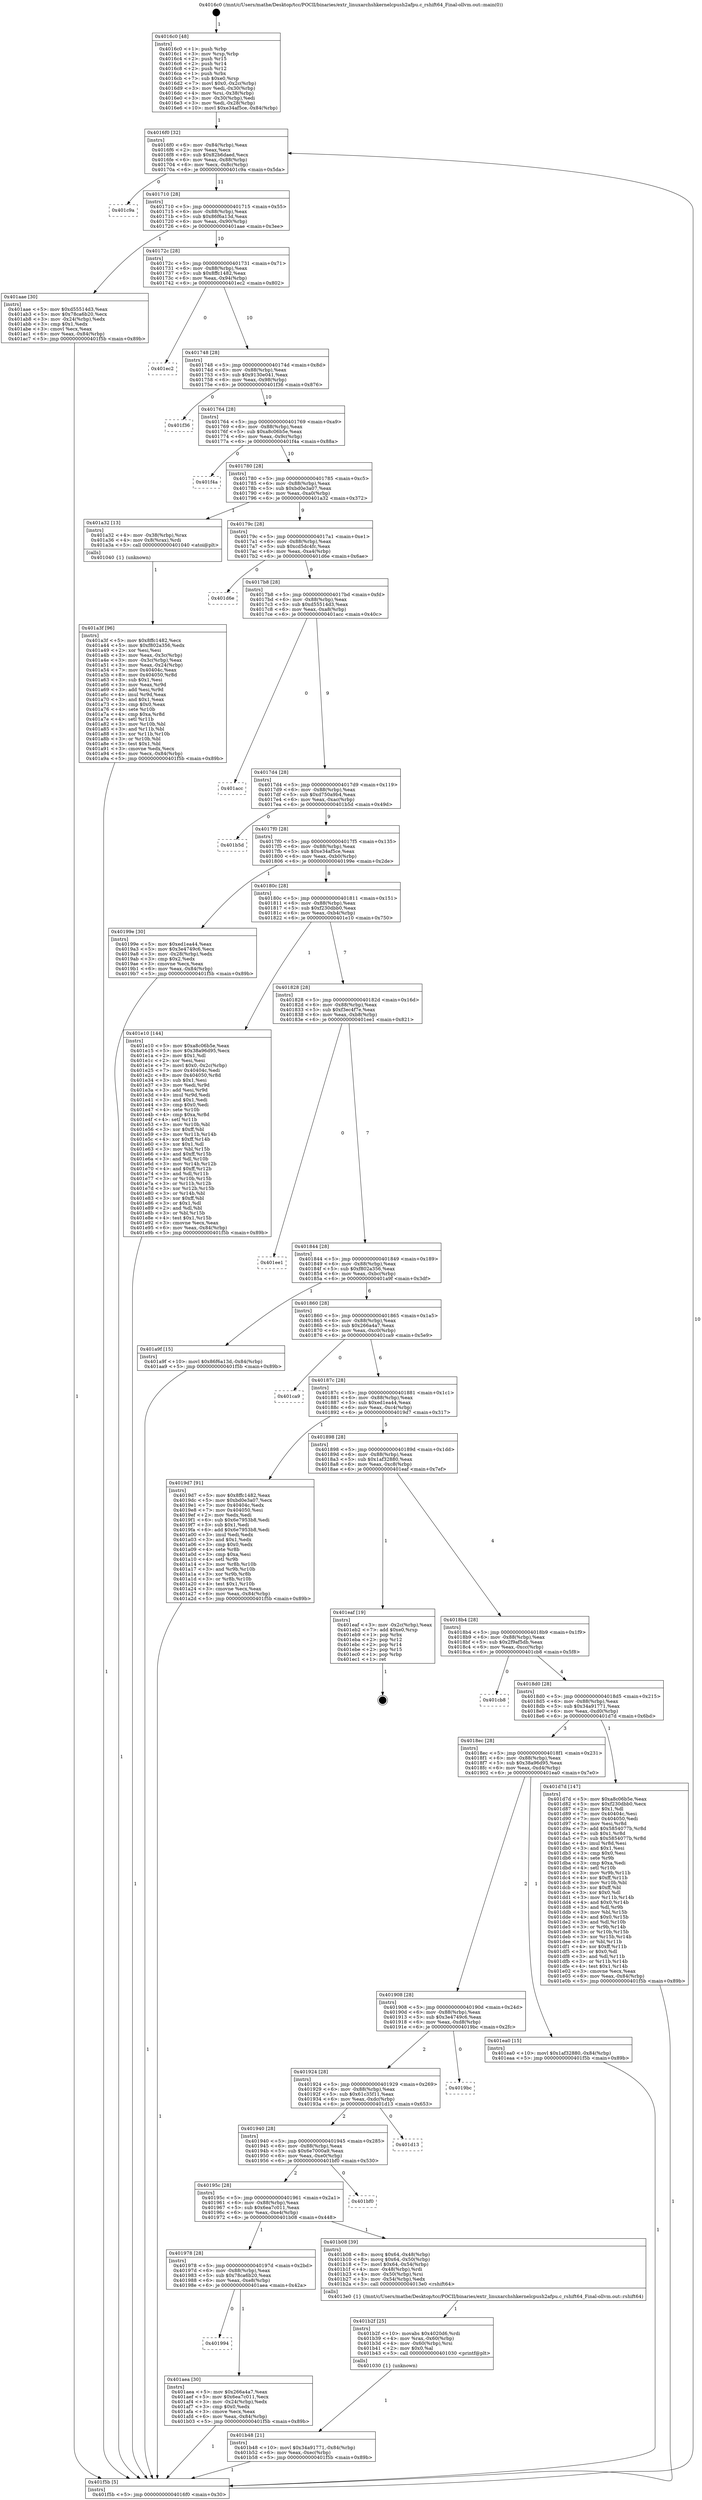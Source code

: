digraph "0x4016c0" {
  label = "0x4016c0 (/mnt/c/Users/mathe/Desktop/tcc/POCII/binaries/extr_linuxarchshkernelcpush2afpu.c_rshift64_Final-ollvm.out::main(0))"
  labelloc = "t"
  node[shape=record]

  Entry [label="",width=0.3,height=0.3,shape=circle,fillcolor=black,style=filled]
  "0x4016f0" [label="{
     0x4016f0 [32]\l
     | [instrs]\l
     &nbsp;&nbsp;0x4016f0 \<+6\>: mov -0x84(%rbp),%eax\l
     &nbsp;&nbsp;0x4016f6 \<+2\>: mov %eax,%ecx\l
     &nbsp;&nbsp;0x4016f8 \<+6\>: sub $0x82b6daed,%ecx\l
     &nbsp;&nbsp;0x4016fe \<+6\>: mov %eax,-0x88(%rbp)\l
     &nbsp;&nbsp;0x401704 \<+6\>: mov %ecx,-0x8c(%rbp)\l
     &nbsp;&nbsp;0x40170a \<+6\>: je 0000000000401c9a \<main+0x5da\>\l
  }"]
  "0x401c9a" [label="{
     0x401c9a\l
  }", style=dashed]
  "0x401710" [label="{
     0x401710 [28]\l
     | [instrs]\l
     &nbsp;&nbsp;0x401710 \<+5\>: jmp 0000000000401715 \<main+0x55\>\l
     &nbsp;&nbsp;0x401715 \<+6\>: mov -0x88(%rbp),%eax\l
     &nbsp;&nbsp;0x40171b \<+5\>: sub $0x86f6a13d,%eax\l
     &nbsp;&nbsp;0x401720 \<+6\>: mov %eax,-0x90(%rbp)\l
     &nbsp;&nbsp;0x401726 \<+6\>: je 0000000000401aae \<main+0x3ee\>\l
  }"]
  Exit [label="",width=0.3,height=0.3,shape=circle,fillcolor=black,style=filled,peripheries=2]
  "0x401aae" [label="{
     0x401aae [30]\l
     | [instrs]\l
     &nbsp;&nbsp;0x401aae \<+5\>: mov $0xd55514d3,%eax\l
     &nbsp;&nbsp;0x401ab3 \<+5\>: mov $0x78ca6b20,%ecx\l
     &nbsp;&nbsp;0x401ab8 \<+3\>: mov -0x24(%rbp),%edx\l
     &nbsp;&nbsp;0x401abb \<+3\>: cmp $0x1,%edx\l
     &nbsp;&nbsp;0x401abe \<+3\>: cmovl %ecx,%eax\l
     &nbsp;&nbsp;0x401ac1 \<+6\>: mov %eax,-0x84(%rbp)\l
     &nbsp;&nbsp;0x401ac7 \<+5\>: jmp 0000000000401f5b \<main+0x89b\>\l
  }"]
  "0x40172c" [label="{
     0x40172c [28]\l
     | [instrs]\l
     &nbsp;&nbsp;0x40172c \<+5\>: jmp 0000000000401731 \<main+0x71\>\l
     &nbsp;&nbsp;0x401731 \<+6\>: mov -0x88(%rbp),%eax\l
     &nbsp;&nbsp;0x401737 \<+5\>: sub $0x8ffc1482,%eax\l
     &nbsp;&nbsp;0x40173c \<+6\>: mov %eax,-0x94(%rbp)\l
     &nbsp;&nbsp;0x401742 \<+6\>: je 0000000000401ec2 \<main+0x802\>\l
  }"]
  "0x401b48" [label="{
     0x401b48 [21]\l
     | [instrs]\l
     &nbsp;&nbsp;0x401b48 \<+10\>: movl $0x34a91771,-0x84(%rbp)\l
     &nbsp;&nbsp;0x401b52 \<+6\>: mov %eax,-0xec(%rbp)\l
     &nbsp;&nbsp;0x401b58 \<+5\>: jmp 0000000000401f5b \<main+0x89b\>\l
  }"]
  "0x401ec2" [label="{
     0x401ec2\l
  }", style=dashed]
  "0x401748" [label="{
     0x401748 [28]\l
     | [instrs]\l
     &nbsp;&nbsp;0x401748 \<+5\>: jmp 000000000040174d \<main+0x8d\>\l
     &nbsp;&nbsp;0x40174d \<+6\>: mov -0x88(%rbp),%eax\l
     &nbsp;&nbsp;0x401753 \<+5\>: sub $0x9130e041,%eax\l
     &nbsp;&nbsp;0x401758 \<+6\>: mov %eax,-0x98(%rbp)\l
     &nbsp;&nbsp;0x40175e \<+6\>: je 0000000000401f36 \<main+0x876\>\l
  }"]
  "0x401b2f" [label="{
     0x401b2f [25]\l
     | [instrs]\l
     &nbsp;&nbsp;0x401b2f \<+10\>: movabs $0x4020d6,%rdi\l
     &nbsp;&nbsp;0x401b39 \<+4\>: mov %rax,-0x60(%rbp)\l
     &nbsp;&nbsp;0x401b3d \<+4\>: mov -0x60(%rbp),%rsi\l
     &nbsp;&nbsp;0x401b41 \<+2\>: mov $0x0,%al\l
     &nbsp;&nbsp;0x401b43 \<+5\>: call 0000000000401030 \<printf@plt\>\l
     | [calls]\l
     &nbsp;&nbsp;0x401030 \{1\} (unknown)\l
  }"]
  "0x401f36" [label="{
     0x401f36\l
  }", style=dashed]
  "0x401764" [label="{
     0x401764 [28]\l
     | [instrs]\l
     &nbsp;&nbsp;0x401764 \<+5\>: jmp 0000000000401769 \<main+0xa9\>\l
     &nbsp;&nbsp;0x401769 \<+6\>: mov -0x88(%rbp),%eax\l
     &nbsp;&nbsp;0x40176f \<+5\>: sub $0xa8c06b5e,%eax\l
     &nbsp;&nbsp;0x401774 \<+6\>: mov %eax,-0x9c(%rbp)\l
     &nbsp;&nbsp;0x40177a \<+6\>: je 0000000000401f4a \<main+0x88a\>\l
  }"]
  "0x401994" [label="{
     0x401994\l
  }", style=dashed]
  "0x401f4a" [label="{
     0x401f4a\l
  }", style=dashed]
  "0x401780" [label="{
     0x401780 [28]\l
     | [instrs]\l
     &nbsp;&nbsp;0x401780 \<+5\>: jmp 0000000000401785 \<main+0xc5\>\l
     &nbsp;&nbsp;0x401785 \<+6\>: mov -0x88(%rbp),%eax\l
     &nbsp;&nbsp;0x40178b \<+5\>: sub $0xbd0e3a07,%eax\l
     &nbsp;&nbsp;0x401790 \<+6\>: mov %eax,-0xa0(%rbp)\l
     &nbsp;&nbsp;0x401796 \<+6\>: je 0000000000401a32 \<main+0x372\>\l
  }"]
  "0x401aea" [label="{
     0x401aea [30]\l
     | [instrs]\l
     &nbsp;&nbsp;0x401aea \<+5\>: mov $0x266a4a7,%eax\l
     &nbsp;&nbsp;0x401aef \<+5\>: mov $0x6ea7c011,%ecx\l
     &nbsp;&nbsp;0x401af4 \<+3\>: mov -0x24(%rbp),%edx\l
     &nbsp;&nbsp;0x401af7 \<+3\>: cmp $0x0,%edx\l
     &nbsp;&nbsp;0x401afa \<+3\>: cmove %ecx,%eax\l
     &nbsp;&nbsp;0x401afd \<+6\>: mov %eax,-0x84(%rbp)\l
     &nbsp;&nbsp;0x401b03 \<+5\>: jmp 0000000000401f5b \<main+0x89b\>\l
  }"]
  "0x401a32" [label="{
     0x401a32 [13]\l
     | [instrs]\l
     &nbsp;&nbsp;0x401a32 \<+4\>: mov -0x38(%rbp),%rax\l
     &nbsp;&nbsp;0x401a36 \<+4\>: mov 0x8(%rax),%rdi\l
     &nbsp;&nbsp;0x401a3a \<+5\>: call 0000000000401040 \<atoi@plt\>\l
     | [calls]\l
     &nbsp;&nbsp;0x401040 \{1\} (unknown)\l
  }"]
  "0x40179c" [label="{
     0x40179c [28]\l
     | [instrs]\l
     &nbsp;&nbsp;0x40179c \<+5\>: jmp 00000000004017a1 \<main+0xe1\>\l
     &nbsp;&nbsp;0x4017a1 \<+6\>: mov -0x88(%rbp),%eax\l
     &nbsp;&nbsp;0x4017a7 \<+5\>: sub $0xcd5dc4fc,%eax\l
     &nbsp;&nbsp;0x4017ac \<+6\>: mov %eax,-0xa4(%rbp)\l
     &nbsp;&nbsp;0x4017b2 \<+6\>: je 0000000000401d6e \<main+0x6ae\>\l
  }"]
  "0x401978" [label="{
     0x401978 [28]\l
     | [instrs]\l
     &nbsp;&nbsp;0x401978 \<+5\>: jmp 000000000040197d \<main+0x2bd\>\l
     &nbsp;&nbsp;0x40197d \<+6\>: mov -0x88(%rbp),%eax\l
     &nbsp;&nbsp;0x401983 \<+5\>: sub $0x78ca6b20,%eax\l
     &nbsp;&nbsp;0x401988 \<+6\>: mov %eax,-0xe8(%rbp)\l
     &nbsp;&nbsp;0x40198e \<+6\>: je 0000000000401aea \<main+0x42a\>\l
  }"]
  "0x401d6e" [label="{
     0x401d6e\l
  }", style=dashed]
  "0x4017b8" [label="{
     0x4017b8 [28]\l
     | [instrs]\l
     &nbsp;&nbsp;0x4017b8 \<+5\>: jmp 00000000004017bd \<main+0xfd\>\l
     &nbsp;&nbsp;0x4017bd \<+6\>: mov -0x88(%rbp),%eax\l
     &nbsp;&nbsp;0x4017c3 \<+5\>: sub $0xd55514d3,%eax\l
     &nbsp;&nbsp;0x4017c8 \<+6\>: mov %eax,-0xa8(%rbp)\l
     &nbsp;&nbsp;0x4017ce \<+6\>: je 0000000000401acc \<main+0x40c\>\l
  }"]
  "0x401b08" [label="{
     0x401b08 [39]\l
     | [instrs]\l
     &nbsp;&nbsp;0x401b08 \<+8\>: movq $0x64,-0x48(%rbp)\l
     &nbsp;&nbsp;0x401b10 \<+8\>: movq $0x64,-0x50(%rbp)\l
     &nbsp;&nbsp;0x401b18 \<+7\>: movl $0x64,-0x54(%rbp)\l
     &nbsp;&nbsp;0x401b1f \<+4\>: mov -0x48(%rbp),%rdi\l
     &nbsp;&nbsp;0x401b23 \<+4\>: mov -0x50(%rbp),%rsi\l
     &nbsp;&nbsp;0x401b27 \<+3\>: mov -0x54(%rbp),%edx\l
     &nbsp;&nbsp;0x401b2a \<+5\>: call 00000000004013e0 \<rshift64\>\l
     | [calls]\l
     &nbsp;&nbsp;0x4013e0 \{1\} (/mnt/c/Users/mathe/Desktop/tcc/POCII/binaries/extr_linuxarchshkernelcpush2afpu.c_rshift64_Final-ollvm.out::rshift64)\l
  }"]
  "0x401acc" [label="{
     0x401acc\l
  }", style=dashed]
  "0x4017d4" [label="{
     0x4017d4 [28]\l
     | [instrs]\l
     &nbsp;&nbsp;0x4017d4 \<+5\>: jmp 00000000004017d9 \<main+0x119\>\l
     &nbsp;&nbsp;0x4017d9 \<+6\>: mov -0x88(%rbp),%eax\l
     &nbsp;&nbsp;0x4017df \<+5\>: sub $0xd750a9b4,%eax\l
     &nbsp;&nbsp;0x4017e4 \<+6\>: mov %eax,-0xac(%rbp)\l
     &nbsp;&nbsp;0x4017ea \<+6\>: je 0000000000401b5d \<main+0x49d\>\l
  }"]
  "0x40195c" [label="{
     0x40195c [28]\l
     | [instrs]\l
     &nbsp;&nbsp;0x40195c \<+5\>: jmp 0000000000401961 \<main+0x2a1\>\l
     &nbsp;&nbsp;0x401961 \<+6\>: mov -0x88(%rbp),%eax\l
     &nbsp;&nbsp;0x401967 \<+5\>: sub $0x6ea7c011,%eax\l
     &nbsp;&nbsp;0x40196c \<+6\>: mov %eax,-0xe4(%rbp)\l
     &nbsp;&nbsp;0x401972 \<+6\>: je 0000000000401b08 \<main+0x448\>\l
  }"]
  "0x401b5d" [label="{
     0x401b5d\l
  }", style=dashed]
  "0x4017f0" [label="{
     0x4017f0 [28]\l
     | [instrs]\l
     &nbsp;&nbsp;0x4017f0 \<+5\>: jmp 00000000004017f5 \<main+0x135\>\l
     &nbsp;&nbsp;0x4017f5 \<+6\>: mov -0x88(%rbp),%eax\l
     &nbsp;&nbsp;0x4017fb \<+5\>: sub $0xe34af5ce,%eax\l
     &nbsp;&nbsp;0x401800 \<+6\>: mov %eax,-0xb0(%rbp)\l
     &nbsp;&nbsp;0x401806 \<+6\>: je 000000000040199e \<main+0x2de\>\l
  }"]
  "0x401bf0" [label="{
     0x401bf0\l
  }", style=dashed]
  "0x40199e" [label="{
     0x40199e [30]\l
     | [instrs]\l
     &nbsp;&nbsp;0x40199e \<+5\>: mov $0xed1ea44,%eax\l
     &nbsp;&nbsp;0x4019a3 \<+5\>: mov $0x3e4749c6,%ecx\l
     &nbsp;&nbsp;0x4019a8 \<+3\>: mov -0x28(%rbp),%edx\l
     &nbsp;&nbsp;0x4019ab \<+3\>: cmp $0x2,%edx\l
     &nbsp;&nbsp;0x4019ae \<+3\>: cmovne %ecx,%eax\l
     &nbsp;&nbsp;0x4019b1 \<+6\>: mov %eax,-0x84(%rbp)\l
     &nbsp;&nbsp;0x4019b7 \<+5\>: jmp 0000000000401f5b \<main+0x89b\>\l
  }"]
  "0x40180c" [label="{
     0x40180c [28]\l
     | [instrs]\l
     &nbsp;&nbsp;0x40180c \<+5\>: jmp 0000000000401811 \<main+0x151\>\l
     &nbsp;&nbsp;0x401811 \<+6\>: mov -0x88(%rbp),%eax\l
     &nbsp;&nbsp;0x401817 \<+5\>: sub $0xf230dbb0,%eax\l
     &nbsp;&nbsp;0x40181c \<+6\>: mov %eax,-0xb4(%rbp)\l
     &nbsp;&nbsp;0x401822 \<+6\>: je 0000000000401e10 \<main+0x750\>\l
  }"]
  "0x401f5b" [label="{
     0x401f5b [5]\l
     | [instrs]\l
     &nbsp;&nbsp;0x401f5b \<+5\>: jmp 00000000004016f0 \<main+0x30\>\l
  }"]
  "0x4016c0" [label="{
     0x4016c0 [48]\l
     | [instrs]\l
     &nbsp;&nbsp;0x4016c0 \<+1\>: push %rbp\l
     &nbsp;&nbsp;0x4016c1 \<+3\>: mov %rsp,%rbp\l
     &nbsp;&nbsp;0x4016c4 \<+2\>: push %r15\l
     &nbsp;&nbsp;0x4016c6 \<+2\>: push %r14\l
     &nbsp;&nbsp;0x4016c8 \<+2\>: push %r12\l
     &nbsp;&nbsp;0x4016ca \<+1\>: push %rbx\l
     &nbsp;&nbsp;0x4016cb \<+7\>: sub $0xe0,%rsp\l
     &nbsp;&nbsp;0x4016d2 \<+7\>: movl $0x0,-0x2c(%rbp)\l
     &nbsp;&nbsp;0x4016d9 \<+3\>: mov %edi,-0x30(%rbp)\l
     &nbsp;&nbsp;0x4016dc \<+4\>: mov %rsi,-0x38(%rbp)\l
     &nbsp;&nbsp;0x4016e0 \<+3\>: mov -0x30(%rbp),%edi\l
     &nbsp;&nbsp;0x4016e3 \<+3\>: mov %edi,-0x28(%rbp)\l
     &nbsp;&nbsp;0x4016e6 \<+10\>: movl $0xe34af5ce,-0x84(%rbp)\l
  }"]
  "0x401940" [label="{
     0x401940 [28]\l
     | [instrs]\l
     &nbsp;&nbsp;0x401940 \<+5\>: jmp 0000000000401945 \<main+0x285\>\l
     &nbsp;&nbsp;0x401945 \<+6\>: mov -0x88(%rbp),%eax\l
     &nbsp;&nbsp;0x40194b \<+5\>: sub $0x6e7000a9,%eax\l
     &nbsp;&nbsp;0x401950 \<+6\>: mov %eax,-0xe0(%rbp)\l
     &nbsp;&nbsp;0x401956 \<+6\>: je 0000000000401bf0 \<main+0x530\>\l
  }"]
  "0x401e10" [label="{
     0x401e10 [144]\l
     | [instrs]\l
     &nbsp;&nbsp;0x401e10 \<+5\>: mov $0xa8c06b5e,%eax\l
     &nbsp;&nbsp;0x401e15 \<+5\>: mov $0x38a96d95,%ecx\l
     &nbsp;&nbsp;0x401e1a \<+2\>: mov $0x1,%dl\l
     &nbsp;&nbsp;0x401e1c \<+2\>: xor %esi,%esi\l
     &nbsp;&nbsp;0x401e1e \<+7\>: movl $0x0,-0x2c(%rbp)\l
     &nbsp;&nbsp;0x401e25 \<+7\>: mov 0x40404c,%edi\l
     &nbsp;&nbsp;0x401e2c \<+8\>: mov 0x404050,%r8d\l
     &nbsp;&nbsp;0x401e34 \<+3\>: sub $0x1,%esi\l
     &nbsp;&nbsp;0x401e37 \<+3\>: mov %edi,%r9d\l
     &nbsp;&nbsp;0x401e3a \<+3\>: add %esi,%r9d\l
     &nbsp;&nbsp;0x401e3d \<+4\>: imul %r9d,%edi\l
     &nbsp;&nbsp;0x401e41 \<+3\>: and $0x1,%edi\l
     &nbsp;&nbsp;0x401e44 \<+3\>: cmp $0x0,%edi\l
     &nbsp;&nbsp;0x401e47 \<+4\>: sete %r10b\l
     &nbsp;&nbsp;0x401e4b \<+4\>: cmp $0xa,%r8d\l
     &nbsp;&nbsp;0x401e4f \<+4\>: setl %r11b\l
     &nbsp;&nbsp;0x401e53 \<+3\>: mov %r10b,%bl\l
     &nbsp;&nbsp;0x401e56 \<+3\>: xor $0xff,%bl\l
     &nbsp;&nbsp;0x401e59 \<+3\>: mov %r11b,%r14b\l
     &nbsp;&nbsp;0x401e5c \<+4\>: xor $0xff,%r14b\l
     &nbsp;&nbsp;0x401e60 \<+3\>: xor $0x1,%dl\l
     &nbsp;&nbsp;0x401e63 \<+3\>: mov %bl,%r15b\l
     &nbsp;&nbsp;0x401e66 \<+4\>: and $0xff,%r15b\l
     &nbsp;&nbsp;0x401e6a \<+3\>: and %dl,%r10b\l
     &nbsp;&nbsp;0x401e6d \<+3\>: mov %r14b,%r12b\l
     &nbsp;&nbsp;0x401e70 \<+4\>: and $0xff,%r12b\l
     &nbsp;&nbsp;0x401e74 \<+3\>: and %dl,%r11b\l
     &nbsp;&nbsp;0x401e77 \<+3\>: or %r10b,%r15b\l
     &nbsp;&nbsp;0x401e7a \<+3\>: or %r11b,%r12b\l
     &nbsp;&nbsp;0x401e7d \<+3\>: xor %r12b,%r15b\l
     &nbsp;&nbsp;0x401e80 \<+3\>: or %r14b,%bl\l
     &nbsp;&nbsp;0x401e83 \<+3\>: xor $0xff,%bl\l
     &nbsp;&nbsp;0x401e86 \<+3\>: or $0x1,%dl\l
     &nbsp;&nbsp;0x401e89 \<+2\>: and %dl,%bl\l
     &nbsp;&nbsp;0x401e8b \<+3\>: or %bl,%r15b\l
     &nbsp;&nbsp;0x401e8e \<+4\>: test $0x1,%r15b\l
     &nbsp;&nbsp;0x401e92 \<+3\>: cmovne %ecx,%eax\l
     &nbsp;&nbsp;0x401e95 \<+6\>: mov %eax,-0x84(%rbp)\l
     &nbsp;&nbsp;0x401e9b \<+5\>: jmp 0000000000401f5b \<main+0x89b\>\l
  }"]
  "0x401828" [label="{
     0x401828 [28]\l
     | [instrs]\l
     &nbsp;&nbsp;0x401828 \<+5\>: jmp 000000000040182d \<main+0x16d\>\l
     &nbsp;&nbsp;0x40182d \<+6\>: mov -0x88(%rbp),%eax\l
     &nbsp;&nbsp;0x401833 \<+5\>: sub $0xf3ec4f7e,%eax\l
     &nbsp;&nbsp;0x401838 \<+6\>: mov %eax,-0xb8(%rbp)\l
     &nbsp;&nbsp;0x40183e \<+6\>: je 0000000000401ee1 \<main+0x821\>\l
  }"]
  "0x401d13" [label="{
     0x401d13\l
  }", style=dashed]
  "0x401ee1" [label="{
     0x401ee1\l
  }", style=dashed]
  "0x401844" [label="{
     0x401844 [28]\l
     | [instrs]\l
     &nbsp;&nbsp;0x401844 \<+5\>: jmp 0000000000401849 \<main+0x189\>\l
     &nbsp;&nbsp;0x401849 \<+6\>: mov -0x88(%rbp),%eax\l
     &nbsp;&nbsp;0x40184f \<+5\>: sub $0xf802a356,%eax\l
     &nbsp;&nbsp;0x401854 \<+6\>: mov %eax,-0xbc(%rbp)\l
     &nbsp;&nbsp;0x40185a \<+6\>: je 0000000000401a9f \<main+0x3df\>\l
  }"]
  "0x401924" [label="{
     0x401924 [28]\l
     | [instrs]\l
     &nbsp;&nbsp;0x401924 \<+5\>: jmp 0000000000401929 \<main+0x269\>\l
     &nbsp;&nbsp;0x401929 \<+6\>: mov -0x88(%rbp),%eax\l
     &nbsp;&nbsp;0x40192f \<+5\>: sub $0x61c35f11,%eax\l
     &nbsp;&nbsp;0x401934 \<+6\>: mov %eax,-0xdc(%rbp)\l
     &nbsp;&nbsp;0x40193a \<+6\>: je 0000000000401d13 \<main+0x653\>\l
  }"]
  "0x401a9f" [label="{
     0x401a9f [15]\l
     | [instrs]\l
     &nbsp;&nbsp;0x401a9f \<+10\>: movl $0x86f6a13d,-0x84(%rbp)\l
     &nbsp;&nbsp;0x401aa9 \<+5\>: jmp 0000000000401f5b \<main+0x89b\>\l
  }"]
  "0x401860" [label="{
     0x401860 [28]\l
     | [instrs]\l
     &nbsp;&nbsp;0x401860 \<+5\>: jmp 0000000000401865 \<main+0x1a5\>\l
     &nbsp;&nbsp;0x401865 \<+6\>: mov -0x88(%rbp),%eax\l
     &nbsp;&nbsp;0x40186b \<+5\>: sub $0x266a4a7,%eax\l
     &nbsp;&nbsp;0x401870 \<+6\>: mov %eax,-0xc0(%rbp)\l
     &nbsp;&nbsp;0x401876 \<+6\>: je 0000000000401ca9 \<main+0x5e9\>\l
  }"]
  "0x4019bc" [label="{
     0x4019bc\l
  }", style=dashed]
  "0x401ca9" [label="{
     0x401ca9\l
  }", style=dashed]
  "0x40187c" [label="{
     0x40187c [28]\l
     | [instrs]\l
     &nbsp;&nbsp;0x40187c \<+5\>: jmp 0000000000401881 \<main+0x1c1\>\l
     &nbsp;&nbsp;0x401881 \<+6\>: mov -0x88(%rbp),%eax\l
     &nbsp;&nbsp;0x401887 \<+5\>: sub $0xed1ea44,%eax\l
     &nbsp;&nbsp;0x40188c \<+6\>: mov %eax,-0xc4(%rbp)\l
     &nbsp;&nbsp;0x401892 \<+6\>: je 00000000004019d7 \<main+0x317\>\l
  }"]
  "0x401908" [label="{
     0x401908 [28]\l
     | [instrs]\l
     &nbsp;&nbsp;0x401908 \<+5\>: jmp 000000000040190d \<main+0x24d\>\l
     &nbsp;&nbsp;0x40190d \<+6\>: mov -0x88(%rbp),%eax\l
     &nbsp;&nbsp;0x401913 \<+5\>: sub $0x3e4749c6,%eax\l
     &nbsp;&nbsp;0x401918 \<+6\>: mov %eax,-0xd8(%rbp)\l
     &nbsp;&nbsp;0x40191e \<+6\>: je 00000000004019bc \<main+0x2fc\>\l
  }"]
  "0x4019d7" [label="{
     0x4019d7 [91]\l
     | [instrs]\l
     &nbsp;&nbsp;0x4019d7 \<+5\>: mov $0x8ffc1482,%eax\l
     &nbsp;&nbsp;0x4019dc \<+5\>: mov $0xbd0e3a07,%ecx\l
     &nbsp;&nbsp;0x4019e1 \<+7\>: mov 0x40404c,%edx\l
     &nbsp;&nbsp;0x4019e8 \<+7\>: mov 0x404050,%esi\l
     &nbsp;&nbsp;0x4019ef \<+2\>: mov %edx,%edi\l
     &nbsp;&nbsp;0x4019f1 \<+6\>: sub $0x6e7953b8,%edi\l
     &nbsp;&nbsp;0x4019f7 \<+3\>: sub $0x1,%edi\l
     &nbsp;&nbsp;0x4019fa \<+6\>: add $0x6e7953b8,%edi\l
     &nbsp;&nbsp;0x401a00 \<+3\>: imul %edi,%edx\l
     &nbsp;&nbsp;0x401a03 \<+3\>: and $0x1,%edx\l
     &nbsp;&nbsp;0x401a06 \<+3\>: cmp $0x0,%edx\l
     &nbsp;&nbsp;0x401a09 \<+4\>: sete %r8b\l
     &nbsp;&nbsp;0x401a0d \<+3\>: cmp $0xa,%esi\l
     &nbsp;&nbsp;0x401a10 \<+4\>: setl %r9b\l
     &nbsp;&nbsp;0x401a14 \<+3\>: mov %r8b,%r10b\l
     &nbsp;&nbsp;0x401a17 \<+3\>: and %r9b,%r10b\l
     &nbsp;&nbsp;0x401a1a \<+3\>: xor %r9b,%r8b\l
     &nbsp;&nbsp;0x401a1d \<+3\>: or %r8b,%r10b\l
     &nbsp;&nbsp;0x401a20 \<+4\>: test $0x1,%r10b\l
     &nbsp;&nbsp;0x401a24 \<+3\>: cmovne %ecx,%eax\l
     &nbsp;&nbsp;0x401a27 \<+6\>: mov %eax,-0x84(%rbp)\l
     &nbsp;&nbsp;0x401a2d \<+5\>: jmp 0000000000401f5b \<main+0x89b\>\l
  }"]
  "0x401898" [label="{
     0x401898 [28]\l
     | [instrs]\l
     &nbsp;&nbsp;0x401898 \<+5\>: jmp 000000000040189d \<main+0x1dd\>\l
     &nbsp;&nbsp;0x40189d \<+6\>: mov -0x88(%rbp),%eax\l
     &nbsp;&nbsp;0x4018a3 \<+5\>: sub $0x1af32880,%eax\l
     &nbsp;&nbsp;0x4018a8 \<+6\>: mov %eax,-0xc8(%rbp)\l
     &nbsp;&nbsp;0x4018ae \<+6\>: je 0000000000401eaf \<main+0x7ef\>\l
  }"]
  "0x401a3f" [label="{
     0x401a3f [96]\l
     | [instrs]\l
     &nbsp;&nbsp;0x401a3f \<+5\>: mov $0x8ffc1482,%ecx\l
     &nbsp;&nbsp;0x401a44 \<+5\>: mov $0xf802a356,%edx\l
     &nbsp;&nbsp;0x401a49 \<+2\>: xor %esi,%esi\l
     &nbsp;&nbsp;0x401a4b \<+3\>: mov %eax,-0x3c(%rbp)\l
     &nbsp;&nbsp;0x401a4e \<+3\>: mov -0x3c(%rbp),%eax\l
     &nbsp;&nbsp;0x401a51 \<+3\>: mov %eax,-0x24(%rbp)\l
     &nbsp;&nbsp;0x401a54 \<+7\>: mov 0x40404c,%eax\l
     &nbsp;&nbsp;0x401a5b \<+8\>: mov 0x404050,%r8d\l
     &nbsp;&nbsp;0x401a63 \<+3\>: sub $0x1,%esi\l
     &nbsp;&nbsp;0x401a66 \<+3\>: mov %eax,%r9d\l
     &nbsp;&nbsp;0x401a69 \<+3\>: add %esi,%r9d\l
     &nbsp;&nbsp;0x401a6c \<+4\>: imul %r9d,%eax\l
     &nbsp;&nbsp;0x401a70 \<+3\>: and $0x1,%eax\l
     &nbsp;&nbsp;0x401a73 \<+3\>: cmp $0x0,%eax\l
     &nbsp;&nbsp;0x401a76 \<+4\>: sete %r10b\l
     &nbsp;&nbsp;0x401a7a \<+4\>: cmp $0xa,%r8d\l
     &nbsp;&nbsp;0x401a7e \<+4\>: setl %r11b\l
     &nbsp;&nbsp;0x401a82 \<+3\>: mov %r10b,%bl\l
     &nbsp;&nbsp;0x401a85 \<+3\>: and %r11b,%bl\l
     &nbsp;&nbsp;0x401a88 \<+3\>: xor %r11b,%r10b\l
     &nbsp;&nbsp;0x401a8b \<+3\>: or %r10b,%bl\l
     &nbsp;&nbsp;0x401a8e \<+3\>: test $0x1,%bl\l
     &nbsp;&nbsp;0x401a91 \<+3\>: cmovne %edx,%ecx\l
     &nbsp;&nbsp;0x401a94 \<+6\>: mov %ecx,-0x84(%rbp)\l
     &nbsp;&nbsp;0x401a9a \<+5\>: jmp 0000000000401f5b \<main+0x89b\>\l
  }"]
  "0x401ea0" [label="{
     0x401ea0 [15]\l
     | [instrs]\l
     &nbsp;&nbsp;0x401ea0 \<+10\>: movl $0x1af32880,-0x84(%rbp)\l
     &nbsp;&nbsp;0x401eaa \<+5\>: jmp 0000000000401f5b \<main+0x89b\>\l
  }"]
  "0x401eaf" [label="{
     0x401eaf [19]\l
     | [instrs]\l
     &nbsp;&nbsp;0x401eaf \<+3\>: mov -0x2c(%rbp),%eax\l
     &nbsp;&nbsp;0x401eb2 \<+7\>: add $0xe0,%rsp\l
     &nbsp;&nbsp;0x401eb9 \<+1\>: pop %rbx\l
     &nbsp;&nbsp;0x401eba \<+2\>: pop %r12\l
     &nbsp;&nbsp;0x401ebc \<+2\>: pop %r14\l
     &nbsp;&nbsp;0x401ebe \<+2\>: pop %r15\l
     &nbsp;&nbsp;0x401ec0 \<+1\>: pop %rbp\l
     &nbsp;&nbsp;0x401ec1 \<+1\>: ret\l
  }"]
  "0x4018b4" [label="{
     0x4018b4 [28]\l
     | [instrs]\l
     &nbsp;&nbsp;0x4018b4 \<+5\>: jmp 00000000004018b9 \<main+0x1f9\>\l
     &nbsp;&nbsp;0x4018b9 \<+6\>: mov -0x88(%rbp),%eax\l
     &nbsp;&nbsp;0x4018bf \<+5\>: sub $0x2f9af5db,%eax\l
     &nbsp;&nbsp;0x4018c4 \<+6\>: mov %eax,-0xcc(%rbp)\l
     &nbsp;&nbsp;0x4018ca \<+6\>: je 0000000000401cb8 \<main+0x5f8\>\l
  }"]
  "0x4018ec" [label="{
     0x4018ec [28]\l
     | [instrs]\l
     &nbsp;&nbsp;0x4018ec \<+5\>: jmp 00000000004018f1 \<main+0x231\>\l
     &nbsp;&nbsp;0x4018f1 \<+6\>: mov -0x88(%rbp),%eax\l
     &nbsp;&nbsp;0x4018f7 \<+5\>: sub $0x38a96d95,%eax\l
     &nbsp;&nbsp;0x4018fc \<+6\>: mov %eax,-0xd4(%rbp)\l
     &nbsp;&nbsp;0x401902 \<+6\>: je 0000000000401ea0 \<main+0x7e0\>\l
  }"]
  "0x401cb8" [label="{
     0x401cb8\l
  }", style=dashed]
  "0x4018d0" [label="{
     0x4018d0 [28]\l
     | [instrs]\l
     &nbsp;&nbsp;0x4018d0 \<+5\>: jmp 00000000004018d5 \<main+0x215\>\l
     &nbsp;&nbsp;0x4018d5 \<+6\>: mov -0x88(%rbp),%eax\l
     &nbsp;&nbsp;0x4018db \<+5\>: sub $0x34a91771,%eax\l
     &nbsp;&nbsp;0x4018e0 \<+6\>: mov %eax,-0xd0(%rbp)\l
     &nbsp;&nbsp;0x4018e6 \<+6\>: je 0000000000401d7d \<main+0x6bd\>\l
  }"]
  "0x401d7d" [label="{
     0x401d7d [147]\l
     | [instrs]\l
     &nbsp;&nbsp;0x401d7d \<+5\>: mov $0xa8c06b5e,%eax\l
     &nbsp;&nbsp;0x401d82 \<+5\>: mov $0xf230dbb0,%ecx\l
     &nbsp;&nbsp;0x401d87 \<+2\>: mov $0x1,%dl\l
     &nbsp;&nbsp;0x401d89 \<+7\>: mov 0x40404c,%esi\l
     &nbsp;&nbsp;0x401d90 \<+7\>: mov 0x404050,%edi\l
     &nbsp;&nbsp;0x401d97 \<+3\>: mov %esi,%r8d\l
     &nbsp;&nbsp;0x401d9a \<+7\>: add $0x5854077b,%r8d\l
     &nbsp;&nbsp;0x401da1 \<+4\>: sub $0x1,%r8d\l
     &nbsp;&nbsp;0x401da5 \<+7\>: sub $0x5854077b,%r8d\l
     &nbsp;&nbsp;0x401dac \<+4\>: imul %r8d,%esi\l
     &nbsp;&nbsp;0x401db0 \<+3\>: and $0x1,%esi\l
     &nbsp;&nbsp;0x401db3 \<+3\>: cmp $0x0,%esi\l
     &nbsp;&nbsp;0x401db6 \<+4\>: sete %r9b\l
     &nbsp;&nbsp;0x401dba \<+3\>: cmp $0xa,%edi\l
     &nbsp;&nbsp;0x401dbd \<+4\>: setl %r10b\l
     &nbsp;&nbsp;0x401dc1 \<+3\>: mov %r9b,%r11b\l
     &nbsp;&nbsp;0x401dc4 \<+4\>: xor $0xff,%r11b\l
     &nbsp;&nbsp;0x401dc8 \<+3\>: mov %r10b,%bl\l
     &nbsp;&nbsp;0x401dcb \<+3\>: xor $0xff,%bl\l
     &nbsp;&nbsp;0x401dce \<+3\>: xor $0x0,%dl\l
     &nbsp;&nbsp;0x401dd1 \<+3\>: mov %r11b,%r14b\l
     &nbsp;&nbsp;0x401dd4 \<+4\>: and $0x0,%r14b\l
     &nbsp;&nbsp;0x401dd8 \<+3\>: and %dl,%r9b\l
     &nbsp;&nbsp;0x401ddb \<+3\>: mov %bl,%r15b\l
     &nbsp;&nbsp;0x401dde \<+4\>: and $0x0,%r15b\l
     &nbsp;&nbsp;0x401de2 \<+3\>: and %dl,%r10b\l
     &nbsp;&nbsp;0x401de5 \<+3\>: or %r9b,%r14b\l
     &nbsp;&nbsp;0x401de8 \<+3\>: or %r10b,%r15b\l
     &nbsp;&nbsp;0x401deb \<+3\>: xor %r15b,%r14b\l
     &nbsp;&nbsp;0x401dee \<+3\>: or %bl,%r11b\l
     &nbsp;&nbsp;0x401df1 \<+4\>: xor $0xff,%r11b\l
     &nbsp;&nbsp;0x401df5 \<+3\>: or $0x0,%dl\l
     &nbsp;&nbsp;0x401df8 \<+3\>: and %dl,%r11b\l
     &nbsp;&nbsp;0x401dfb \<+3\>: or %r11b,%r14b\l
     &nbsp;&nbsp;0x401dfe \<+4\>: test $0x1,%r14b\l
     &nbsp;&nbsp;0x401e02 \<+3\>: cmovne %ecx,%eax\l
     &nbsp;&nbsp;0x401e05 \<+6\>: mov %eax,-0x84(%rbp)\l
     &nbsp;&nbsp;0x401e0b \<+5\>: jmp 0000000000401f5b \<main+0x89b\>\l
  }"]
  Entry -> "0x4016c0" [label=" 1"]
  "0x4016f0" -> "0x401c9a" [label=" 0"]
  "0x4016f0" -> "0x401710" [label=" 11"]
  "0x401eaf" -> Exit [label=" 1"]
  "0x401710" -> "0x401aae" [label=" 1"]
  "0x401710" -> "0x40172c" [label=" 10"]
  "0x401ea0" -> "0x401f5b" [label=" 1"]
  "0x40172c" -> "0x401ec2" [label=" 0"]
  "0x40172c" -> "0x401748" [label=" 10"]
  "0x401e10" -> "0x401f5b" [label=" 1"]
  "0x401748" -> "0x401f36" [label=" 0"]
  "0x401748" -> "0x401764" [label=" 10"]
  "0x401d7d" -> "0x401f5b" [label=" 1"]
  "0x401764" -> "0x401f4a" [label=" 0"]
  "0x401764" -> "0x401780" [label=" 10"]
  "0x401b48" -> "0x401f5b" [label=" 1"]
  "0x401780" -> "0x401a32" [label=" 1"]
  "0x401780" -> "0x40179c" [label=" 9"]
  "0x401b2f" -> "0x401b48" [label=" 1"]
  "0x40179c" -> "0x401d6e" [label=" 0"]
  "0x40179c" -> "0x4017b8" [label=" 9"]
  "0x401aea" -> "0x401f5b" [label=" 1"]
  "0x4017b8" -> "0x401acc" [label=" 0"]
  "0x4017b8" -> "0x4017d4" [label=" 9"]
  "0x401978" -> "0x401994" [label=" 0"]
  "0x4017d4" -> "0x401b5d" [label=" 0"]
  "0x4017d4" -> "0x4017f0" [label=" 9"]
  "0x401b08" -> "0x401b2f" [label=" 1"]
  "0x4017f0" -> "0x40199e" [label=" 1"]
  "0x4017f0" -> "0x40180c" [label=" 8"]
  "0x40199e" -> "0x401f5b" [label=" 1"]
  "0x4016c0" -> "0x4016f0" [label=" 1"]
  "0x401f5b" -> "0x4016f0" [label=" 10"]
  "0x40195c" -> "0x401978" [label=" 1"]
  "0x40180c" -> "0x401e10" [label=" 1"]
  "0x40180c" -> "0x401828" [label=" 7"]
  "0x401978" -> "0x401aea" [label=" 1"]
  "0x401828" -> "0x401ee1" [label=" 0"]
  "0x401828" -> "0x401844" [label=" 7"]
  "0x401940" -> "0x40195c" [label=" 2"]
  "0x401844" -> "0x401a9f" [label=" 1"]
  "0x401844" -> "0x401860" [label=" 6"]
  "0x40195c" -> "0x401b08" [label=" 1"]
  "0x401860" -> "0x401ca9" [label=" 0"]
  "0x401860" -> "0x40187c" [label=" 6"]
  "0x401924" -> "0x401940" [label=" 2"]
  "0x40187c" -> "0x4019d7" [label=" 1"]
  "0x40187c" -> "0x401898" [label=" 5"]
  "0x4019d7" -> "0x401f5b" [label=" 1"]
  "0x401a32" -> "0x401a3f" [label=" 1"]
  "0x401a3f" -> "0x401f5b" [label=" 1"]
  "0x401a9f" -> "0x401f5b" [label=" 1"]
  "0x401aae" -> "0x401f5b" [label=" 1"]
  "0x401940" -> "0x401bf0" [label=" 0"]
  "0x401898" -> "0x401eaf" [label=" 1"]
  "0x401898" -> "0x4018b4" [label=" 4"]
  "0x401908" -> "0x401924" [label=" 2"]
  "0x4018b4" -> "0x401cb8" [label=" 0"]
  "0x4018b4" -> "0x4018d0" [label=" 4"]
  "0x401924" -> "0x401d13" [label=" 0"]
  "0x4018d0" -> "0x401d7d" [label=" 1"]
  "0x4018d0" -> "0x4018ec" [label=" 3"]
  "0x401908" -> "0x4019bc" [label=" 0"]
  "0x4018ec" -> "0x401ea0" [label=" 1"]
  "0x4018ec" -> "0x401908" [label=" 2"]
}
